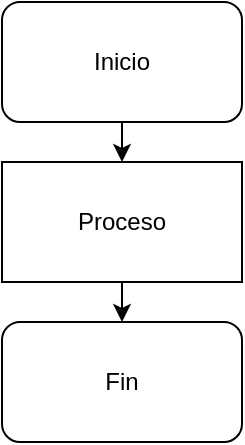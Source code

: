 <mxfile version="15.5.6" type="github">
  <diagram id="BA22Cw0Q-OJRntdxYYxC" name="Page-1">
    <mxGraphModel dx="868" dy="481" grid="1" gridSize="10" guides="1" tooltips="1" connect="1" arrows="1" fold="1" page="1" pageScale="1" pageWidth="827" pageHeight="1169" math="0" shadow="0">
      <root>
        <mxCell id="0" />
        <mxCell id="1" parent="0" />
        <mxCell id="lZ3_-Dr6xO2Tw88VxsLd-4" style="edgeStyle=orthogonalEdgeStyle;rounded=0;orthogonalLoop=1;jettySize=auto;html=1;exitX=0.5;exitY=1;exitDx=0;exitDy=0;entryX=0.5;entryY=0;entryDx=0;entryDy=0;" edge="1" parent="1" source="lZ3_-Dr6xO2Tw88VxsLd-1" target="lZ3_-Dr6xO2Tw88VxsLd-3">
          <mxGeometry relative="1" as="geometry" />
        </mxCell>
        <mxCell id="lZ3_-Dr6xO2Tw88VxsLd-1" value="Inicio" style="rounded=1;whiteSpace=wrap;html=1;" vertex="1" parent="1">
          <mxGeometry x="350" y="220" width="120" height="60" as="geometry" />
        </mxCell>
        <mxCell id="lZ3_-Dr6xO2Tw88VxsLd-2" value="Fin" style="rounded=1;whiteSpace=wrap;html=1;" vertex="1" parent="1">
          <mxGeometry x="350" y="380" width="120" height="60" as="geometry" />
        </mxCell>
        <mxCell id="lZ3_-Dr6xO2Tw88VxsLd-5" style="edgeStyle=orthogonalEdgeStyle;rounded=0;orthogonalLoop=1;jettySize=auto;html=1;exitX=0.5;exitY=1;exitDx=0;exitDy=0;entryX=0.5;entryY=0;entryDx=0;entryDy=0;" edge="1" parent="1" source="lZ3_-Dr6xO2Tw88VxsLd-3" target="lZ3_-Dr6xO2Tw88VxsLd-2">
          <mxGeometry relative="1" as="geometry" />
        </mxCell>
        <mxCell id="lZ3_-Dr6xO2Tw88VxsLd-3" value="Proceso" style="rounded=0;whiteSpace=wrap;html=1;" vertex="1" parent="1">
          <mxGeometry x="350" y="300" width="120" height="60" as="geometry" />
        </mxCell>
      </root>
    </mxGraphModel>
  </diagram>
</mxfile>

